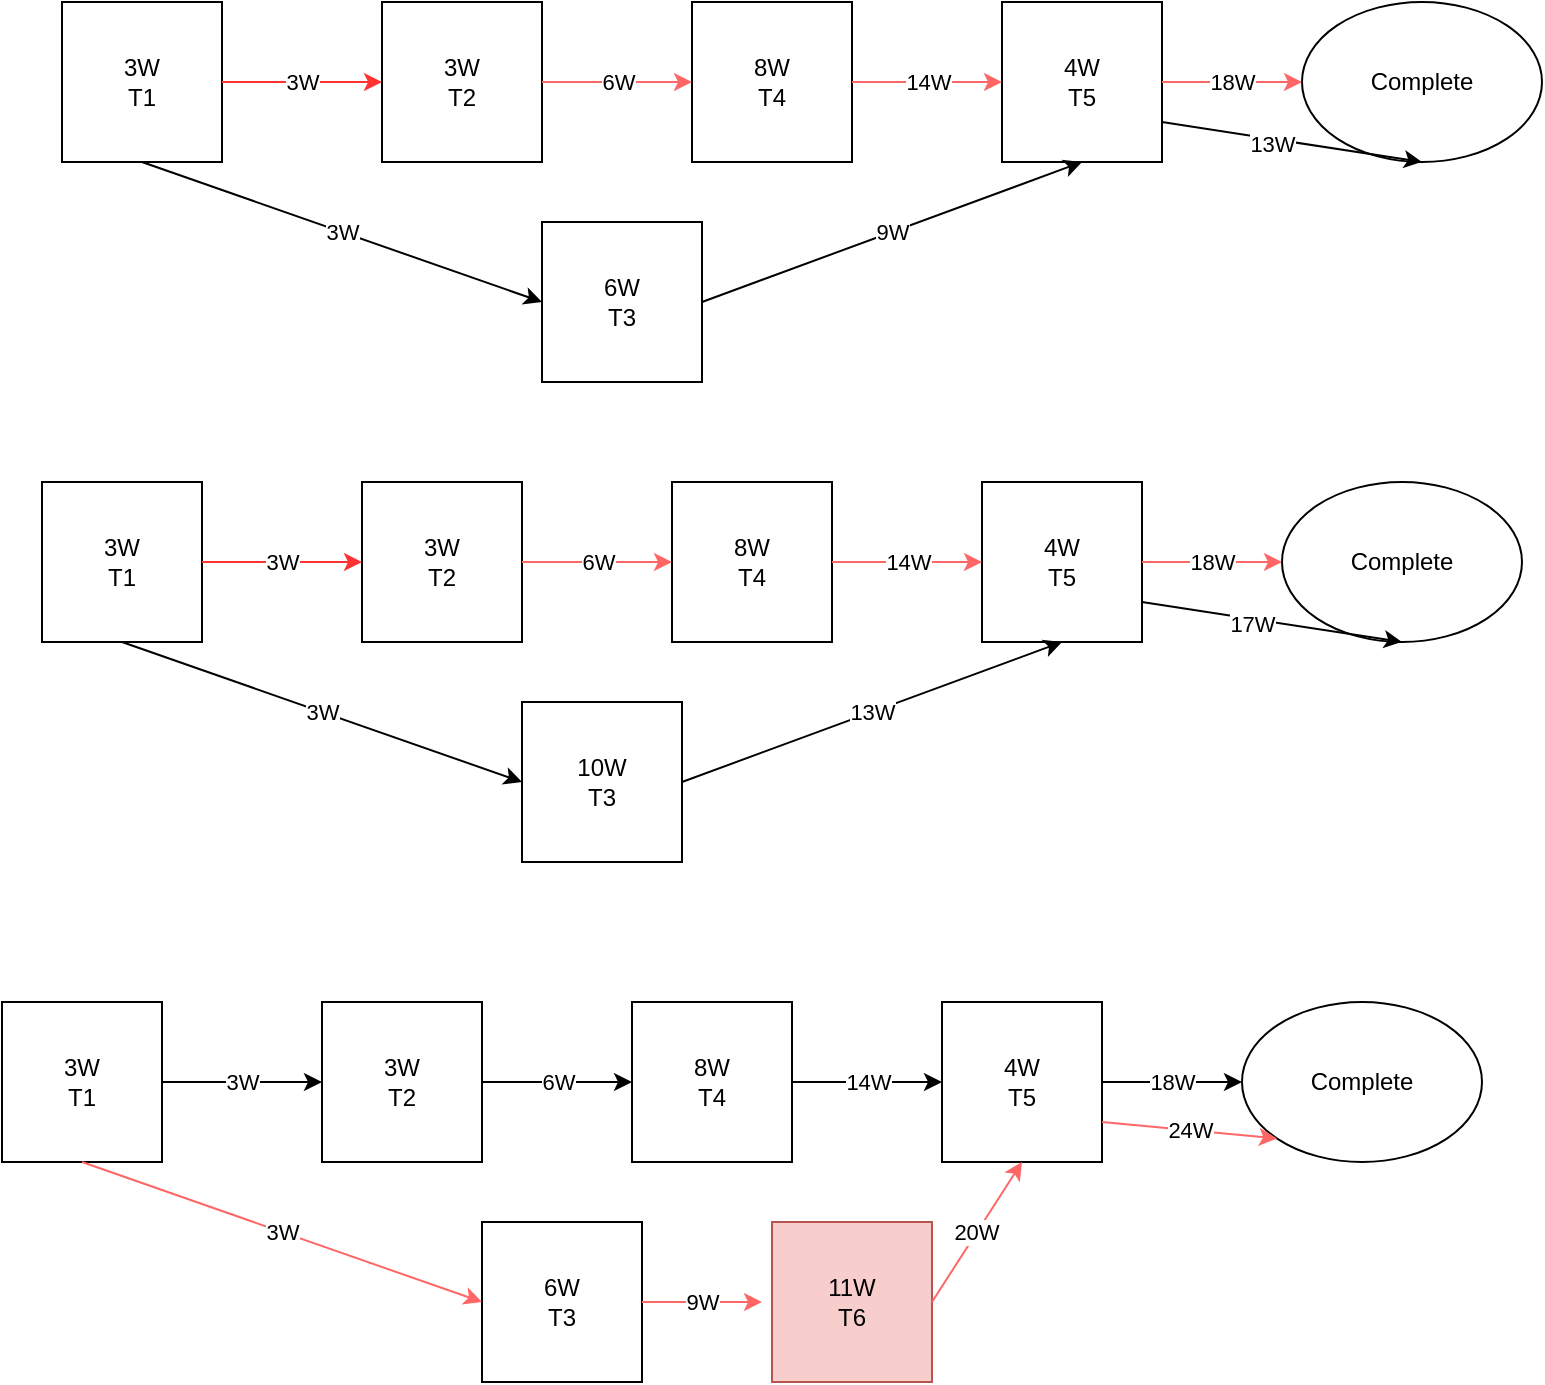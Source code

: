 <mxfile version="20.3.6" type="github">
  <diagram id="uQ6q72rI14FIpOOZ1RLg" name="Page-1">
    <mxGraphModel dx="1024" dy="537" grid="1" gridSize="10" guides="1" tooltips="1" connect="1" arrows="1" fold="1" page="1" pageScale="1" pageWidth="1169" pageHeight="827" math="0" shadow="0">
      <root>
        <mxCell id="0" />
        <mxCell id="1" parent="0" />
        <mxCell id="e8Ucd3IMLuHMV7pk7r8x-1" value="3W&lt;br&gt;T1" style="whiteSpace=wrap;html=1;aspect=fixed;" vertex="1" parent="1">
          <mxGeometry x="190" y="210" width="80" height="80" as="geometry" />
        </mxCell>
        <mxCell id="e8Ucd3IMLuHMV7pk7r8x-6" value="3W&lt;br&gt;T2" style="whiteSpace=wrap;html=1;aspect=fixed;" vertex="1" parent="1">
          <mxGeometry x="350" y="210" width="80" height="80" as="geometry" />
        </mxCell>
        <mxCell id="e8Ucd3IMLuHMV7pk7r8x-7" value="8W&lt;br&gt;T4" style="whiteSpace=wrap;html=1;aspect=fixed;" vertex="1" parent="1">
          <mxGeometry x="505" y="210" width="80" height="80" as="geometry" />
        </mxCell>
        <mxCell id="e8Ucd3IMLuHMV7pk7r8x-8" value="4W&lt;br&gt;T5" style="whiteSpace=wrap;html=1;aspect=fixed;" vertex="1" parent="1">
          <mxGeometry x="660" y="210" width="80" height="80" as="geometry" />
        </mxCell>
        <mxCell id="e8Ucd3IMLuHMV7pk7r8x-9" value="6W&lt;br&gt;T3" style="whiteSpace=wrap;html=1;aspect=fixed;" vertex="1" parent="1">
          <mxGeometry x="430" y="320" width="80" height="80" as="geometry" />
        </mxCell>
        <mxCell id="e8Ucd3IMLuHMV7pk7r8x-10" value="3W" style="endArrow=classic;html=1;rounded=0;exitX=1;exitY=0.5;exitDx=0;exitDy=0;strokeColor=#FF3333;" edge="1" parent="1" source="e8Ucd3IMLuHMV7pk7r8x-1" target="e8Ucd3IMLuHMV7pk7r8x-6">
          <mxGeometry width="50" height="50" relative="1" as="geometry">
            <mxPoint x="500" y="330" as="sourcePoint" />
            <mxPoint x="550" y="280" as="targetPoint" />
          </mxGeometry>
        </mxCell>
        <mxCell id="e8Ucd3IMLuHMV7pk7r8x-12" value="6W" style="endArrow=classic;html=1;rounded=0;exitX=1;exitY=0.5;exitDx=0;exitDy=0;entryX=0;entryY=0.5;entryDx=0;entryDy=0;strokeColor=#FF6666;" edge="1" parent="1" source="e8Ucd3IMLuHMV7pk7r8x-6" target="e8Ucd3IMLuHMV7pk7r8x-7">
          <mxGeometry width="50" height="50" relative="1" as="geometry">
            <mxPoint x="500" y="330" as="sourcePoint" />
            <mxPoint x="550" y="280" as="targetPoint" />
          </mxGeometry>
        </mxCell>
        <mxCell id="e8Ucd3IMLuHMV7pk7r8x-13" value="14W" style="endArrow=classic;html=1;rounded=0;exitX=1;exitY=0.5;exitDx=0;exitDy=0;entryX=0;entryY=0.5;entryDx=0;entryDy=0;strokeColor=#FF6666;" edge="1" parent="1" source="e8Ucd3IMLuHMV7pk7r8x-7" target="e8Ucd3IMLuHMV7pk7r8x-8">
          <mxGeometry width="50" height="50" relative="1" as="geometry">
            <mxPoint x="500" y="330" as="sourcePoint" />
            <mxPoint x="550" y="280" as="targetPoint" />
          </mxGeometry>
        </mxCell>
        <mxCell id="e8Ucd3IMLuHMV7pk7r8x-14" value="3W" style="endArrow=classic;html=1;rounded=0;exitX=0.5;exitY=1;exitDx=0;exitDy=0;entryX=0;entryY=0.5;entryDx=0;entryDy=0;" edge="1" parent="1" source="e8Ucd3IMLuHMV7pk7r8x-1" target="e8Ucd3IMLuHMV7pk7r8x-9">
          <mxGeometry width="50" height="50" relative="1" as="geometry">
            <mxPoint x="500" y="330" as="sourcePoint" />
            <mxPoint x="550" y="280" as="targetPoint" />
          </mxGeometry>
        </mxCell>
        <mxCell id="e8Ucd3IMLuHMV7pk7r8x-15" value="9W" style="endArrow=classic;html=1;rounded=0;exitX=1;exitY=0.5;exitDx=0;exitDy=0;entryX=0.5;entryY=1;entryDx=0;entryDy=0;" edge="1" parent="1" source="e8Ucd3IMLuHMV7pk7r8x-9" target="e8Ucd3IMLuHMV7pk7r8x-8">
          <mxGeometry width="50" height="50" relative="1" as="geometry">
            <mxPoint x="530" y="430" as="sourcePoint" />
            <mxPoint x="580" y="380" as="targetPoint" />
          </mxGeometry>
        </mxCell>
        <mxCell id="e8Ucd3IMLuHMV7pk7r8x-16" value="Complete" style="ellipse;whiteSpace=wrap;html=1;" vertex="1" parent="1">
          <mxGeometry x="810" y="210" width="120" height="80" as="geometry" />
        </mxCell>
        <mxCell id="e8Ucd3IMLuHMV7pk7r8x-17" value="18W" style="endArrow=classic;html=1;rounded=0;exitX=1;exitY=0.5;exitDx=0;exitDy=0;entryX=0;entryY=0.5;entryDx=0;entryDy=0;strokeColor=#FF6666;" edge="1" parent="1" source="e8Ucd3IMLuHMV7pk7r8x-8" target="e8Ucd3IMLuHMV7pk7r8x-16">
          <mxGeometry width="50" height="50" relative="1" as="geometry">
            <mxPoint x="500" y="330" as="sourcePoint" />
            <mxPoint x="550" y="280" as="targetPoint" />
          </mxGeometry>
        </mxCell>
        <mxCell id="e8Ucd3IMLuHMV7pk7r8x-18" value="" style="endArrow=classic;html=1;rounded=0;entryX=0.5;entryY=1;entryDx=0;entryDy=0;exitX=1;exitY=0.75;exitDx=0;exitDy=0;" edge="1" parent="1" source="e8Ucd3IMLuHMV7pk7r8x-8" target="e8Ucd3IMLuHMV7pk7r8x-16">
          <mxGeometry width="50" height="50" relative="1" as="geometry">
            <mxPoint x="500" y="330" as="sourcePoint" />
            <mxPoint x="550" y="280" as="targetPoint" />
          </mxGeometry>
        </mxCell>
        <mxCell id="e8Ucd3IMLuHMV7pk7r8x-19" value="13W" style="edgeLabel;html=1;align=center;verticalAlign=middle;resizable=0;points=[];" vertex="1" connectable="0" parent="e8Ucd3IMLuHMV7pk7r8x-18">
          <mxGeometry x="-0.159" y="-2" relative="1" as="geometry">
            <mxPoint as="offset" />
          </mxGeometry>
        </mxCell>
        <mxCell id="e8Ucd3IMLuHMV7pk7r8x-21" value="3W&lt;br&gt;T1" style="whiteSpace=wrap;html=1;aspect=fixed;" vertex="1" parent="1">
          <mxGeometry x="180" y="450" width="80" height="80" as="geometry" />
        </mxCell>
        <mxCell id="e8Ucd3IMLuHMV7pk7r8x-22" value="3W&lt;br&gt;T2" style="whiteSpace=wrap;html=1;aspect=fixed;" vertex="1" parent="1">
          <mxGeometry x="340" y="450" width="80" height="80" as="geometry" />
        </mxCell>
        <mxCell id="e8Ucd3IMLuHMV7pk7r8x-23" value="8W&lt;br&gt;T4" style="whiteSpace=wrap;html=1;aspect=fixed;" vertex="1" parent="1">
          <mxGeometry x="495" y="450" width="80" height="80" as="geometry" />
        </mxCell>
        <mxCell id="e8Ucd3IMLuHMV7pk7r8x-24" value="4W&lt;br&gt;T5" style="whiteSpace=wrap;html=1;aspect=fixed;" vertex="1" parent="1">
          <mxGeometry x="650" y="450" width="80" height="80" as="geometry" />
        </mxCell>
        <mxCell id="e8Ucd3IMLuHMV7pk7r8x-25" value="10W&lt;br&gt;T3" style="whiteSpace=wrap;html=1;aspect=fixed;" vertex="1" parent="1">
          <mxGeometry x="420" y="560" width="80" height="80" as="geometry" />
        </mxCell>
        <mxCell id="e8Ucd3IMLuHMV7pk7r8x-26" value="3W" style="endArrow=classic;html=1;rounded=0;exitX=1;exitY=0.5;exitDx=0;exitDy=0;strokeColor=#FF3333;" edge="1" parent="1" source="e8Ucd3IMLuHMV7pk7r8x-21" target="e8Ucd3IMLuHMV7pk7r8x-22">
          <mxGeometry width="50" height="50" relative="1" as="geometry">
            <mxPoint x="490" y="570" as="sourcePoint" />
            <mxPoint x="540" y="520" as="targetPoint" />
          </mxGeometry>
        </mxCell>
        <mxCell id="e8Ucd3IMLuHMV7pk7r8x-27" value="6W" style="endArrow=classic;html=1;rounded=0;exitX=1;exitY=0.5;exitDx=0;exitDy=0;entryX=0;entryY=0.5;entryDx=0;entryDy=0;strokeColor=#FF6666;" edge="1" parent="1" source="e8Ucd3IMLuHMV7pk7r8x-22" target="e8Ucd3IMLuHMV7pk7r8x-23">
          <mxGeometry width="50" height="50" relative="1" as="geometry">
            <mxPoint x="490" y="570" as="sourcePoint" />
            <mxPoint x="540" y="520" as="targetPoint" />
          </mxGeometry>
        </mxCell>
        <mxCell id="e8Ucd3IMLuHMV7pk7r8x-28" value="14W" style="endArrow=classic;html=1;rounded=0;exitX=1;exitY=0.5;exitDx=0;exitDy=0;entryX=0;entryY=0.5;entryDx=0;entryDy=0;strokeColor=#FF6666;" edge="1" parent="1" source="e8Ucd3IMLuHMV7pk7r8x-23" target="e8Ucd3IMLuHMV7pk7r8x-24">
          <mxGeometry width="50" height="50" relative="1" as="geometry">
            <mxPoint x="490" y="570" as="sourcePoint" />
            <mxPoint x="540" y="520" as="targetPoint" />
          </mxGeometry>
        </mxCell>
        <mxCell id="e8Ucd3IMLuHMV7pk7r8x-29" value="3W" style="endArrow=classic;html=1;rounded=0;exitX=0.5;exitY=1;exitDx=0;exitDy=0;entryX=0;entryY=0.5;entryDx=0;entryDy=0;" edge="1" parent="1" source="e8Ucd3IMLuHMV7pk7r8x-21" target="e8Ucd3IMLuHMV7pk7r8x-25">
          <mxGeometry width="50" height="50" relative="1" as="geometry">
            <mxPoint x="490" y="570" as="sourcePoint" />
            <mxPoint x="540" y="520" as="targetPoint" />
          </mxGeometry>
        </mxCell>
        <mxCell id="e8Ucd3IMLuHMV7pk7r8x-30" value="13W" style="endArrow=classic;html=1;rounded=0;exitX=1;exitY=0.5;exitDx=0;exitDy=0;entryX=0.5;entryY=1;entryDx=0;entryDy=0;" edge="1" parent="1" source="e8Ucd3IMLuHMV7pk7r8x-25" target="e8Ucd3IMLuHMV7pk7r8x-24">
          <mxGeometry width="50" height="50" relative="1" as="geometry">
            <mxPoint x="520" y="670" as="sourcePoint" />
            <mxPoint x="570" y="620" as="targetPoint" />
          </mxGeometry>
        </mxCell>
        <mxCell id="e8Ucd3IMLuHMV7pk7r8x-31" value="Complete" style="ellipse;whiteSpace=wrap;html=1;" vertex="1" parent="1">
          <mxGeometry x="800" y="450" width="120" height="80" as="geometry" />
        </mxCell>
        <mxCell id="e8Ucd3IMLuHMV7pk7r8x-32" value="18W" style="endArrow=classic;html=1;rounded=0;exitX=1;exitY=0.5;exitDx=0;exitDy=0;entryX=0;entryY=0.5;entryDx=0;entryDy=0;strokeColor=#FF6666;" edge="1" parent="1" source="e8Ucd3IMLuHMV7pk7r8x-24" target="e8Ucd3IMLuHMV7pk7r8x-31">
          <mxGeometry width="50" height="50" relative="1" as="geometry">
            <mxPoint x="490" y="570" as="sourcePoint" />
            <mxPoint x="540" y="520" as="targetPoint" />
          </mxGeometry>
        </mxCell>
        <mxCell id="e8Ucd3IMLuHMV7pk7r8x-33" value="" style="endArrow=classic;html=1;rounded=0;entryX=0.5;entryY=1;entryDx=0;entryDy=0;exitX=1;exitY=0.75;exitDx=0;exitDy=0;" edge="1" parent="1" source="e8Ucd3IMLuHMV7pk7r8x-24" target="e8Ucd3IMLuHMV7pk7r8x-31">
          <mxGeometry width="50" height="50" relative="1" as="geometry">
            <mxPoint x="490" y="570" as="sourcePoint" />
            <mxPoint x="540" y="520" as="targetPoint" />
          </mxGeometry>
        </mxCell>
        <mxCell id="e8Ucd3IMLuHMV7pk7r8x-34" value="17W" style="edgeLabel;html=1;align=center;verticalAlign=middle;resizable=0;points=[];" vertex="1" connectable="0" parent="e8Ucd3IMLuHMV7pk7r8x-33">
          <mxGeometry x="-0.159" y="-2" relative="1" as="geometry">
            <mxPoint as="offset" />
          </mxGeometry>
        </mxCell>
        <mxCell id="e8Ucd3IMLuHMV7pk7r8x-35" value="3W&lt;br&gt;T1" style="whiteSpace=wrap;html=1;aspect=fixed;" vertex="1" parent="1">
          <mxGeometry x="160" y="710" width="80" height="80" as="geometry" />
        </mxCell>
        <mxCell id="e8Ucd3IMLuHMV7pk7r8x-36" value="3W&lt;br&gt;T2" style="whiteSpace=wrap;html=1;aspect=fixed;" vertex="1" parent="1">
          <mxGeometry x="320" y="710" width="80" height="80" as="geometry" />
        </mxCell>
        <mxCell id="e8Ucd3IMLuHMV7pk7r8x-37" value="8W&lt;br&gt;T4" style="whiteSpace=wrap;html=1;aspect=fixed;" vertex="1" parent="1">
          <mxGeometry x="475" y="710" width="80" height="80" as="geometry" />
        </mxCell>
        <mxCell id="e8Ucd3IMLuHMV7pk7r8x-38" value="4W&lt;br&gt;T5" style="whiteSpace=wrap;html=1;aspect=fixed;" vertex="1" parent="1">
          <mxGeometry x="630" y="710" width="80" height="80" as="geometry" />
        </mxCell>
        <mxCell id="e8Ucd3IMLuHMV7pk7r8x-39" value="6W&lt;br&gt;T3" style="whiteSpace=wrap;html=1;aspect=fixed;" vertex="1" parent="1">
          <mxGeometry x="400" y="820" width="80" height="80" as="geometry" />
        </mxCell>
        <mxCell id="e8Ucd3IMLuHMV7pk7r8x-40" value="3W" style="endArrow=classic;html=1;rounded=0;exitX=1;exitY=0.5;exitDx=0;exitDy=0;strokeColor=#000000;" edge="1" parent="1" source="e8Ucd3IMLuHMV7pk7r8x-35" target="e8Ucd3IMLuHMV7pk7r8x-36">
          <mxGeometry width="50" height="50" relative="1" as="geometry">
            <mxPoint x="470" y="830" as="sourcePoint" />
            <mxPoint x="520" y="780" as="targetPoint" />
          </mxGeometry>
        </mxCell>
        <mxCell id="e8Ucd3IMLuHMV7pk7r8x-41" value="6W" style="endArrow=classic;html=1;rounded=0;exitX=1;exitY=0.5;exitDx=0;exitDy=0;entryX=0;entryY=0.5;entryDx=0;entryDy=0;strokeColor=#000000;" edge="1" parent="1" source="e8Ucd3IMLuHMV7pk7r8x-36" target="e8Ucd3IMLuHMV7pk7r8x-37">
          <mxGeometry width="50" height="50" relative="1" as="geometry">
            <mxPoint x="470" y="830" as="sourcePoint" />
            <mxPoint x="520" y="780" as="targetPoint" />
          </mxGeometry>
        </mxCell>
        <mxCell id="e8Ucd3IMLuHMV7pk7r8x-42" value="14W" style="endArrow=classic;html=1;rounded=0;exitX=1;exitY=0.5;exitDx=0;exitDy=0;entryX=0;entryY=0.5;entryDx=0;entryDy=0;strokeColor=#000000;" edge="1" parent="1" source="e8Ucd3IMLuHMV7pk7r8x-37" target="e8Ucd3IMLuHMV7pk7r8x-38">
          <mxGeometry width="50" height="50" relative="1" as="geometry">
            <mxPoint x="470" y="830" as="sourcePoint" />
            <mxPoint x="520" y="780" as="targetPoint" />
          </mxGeometry>
        </mxCell>
        <mxCell id="e8Ucd3IMLuHMV7pk7r8x-43" value="3W" style="endArrow=classic;html=1;rounded=0;exitX=0.5;exitY=1;exitDx=0;exitDy=0;entryX=0;entryY=0.5;entryDx=0;entryDy=0;strokeColor=#FF6666;" edge="1" parent="1" source="e8Ucd3IMLuHMV7pk7r8x-35" target="e8Ucd3IMLuHMV7pk7r8x-39">
          <mxGeometry width="50" height="50" relative="1" as="geometry">
            <mxPoint x="470" y="830" as="sourcePoint" />
            <mxPoint x="520" y="780" as="targetPoint" />
          </mxGeometry>
        </mxCell>
        <mxCell id="e8Ucd3IMLuHMV7pk7r8x-45" value="Complete" style="ellipse;whiteSpace=wrap;html=1;" vertex="1" parent="1">
          <mxGeometry x="780" y="710" width="120" height="80" as="geometry" />
        </mxCell>
        <mxCell id="e8Ucd3IMLuHMV7pk7r8x-46" value="18W" style="endArrow=classic;html=1;rounded=0;exitX=1;exitY=0.5;exitDx=0;exitDy=0;entryX=0;entryY=0.5;entryDx=0;entryDy=0;strokeColor=#000000;" edge="1" parent="1" source="e8Ucd3IMLuHMV7pk7r8x-38" target="e8Ucd3IMLuHMV7pk7r8x-45">
          <mxGeometry width="50" height="50" relative="1" as="geometry">
            <mxPoint x="470" y="830" as="sourcePoint" />
            <mxPoint x="520" y="780" as="targetPoint" />
          </mxGeometry>
        </mxCell>
        <mxCell id="e8Ucd3IMLuHMV7pk7r8x-49" value="11W&lt;br&gt;T6" style="whiteSpace=wrap;html=1;aspect=fixed;fillColor=#f8cecc;strokeColor=#b85450;" vertex="1" parent="1">
          <mxGeometry x="545" y="820" width="80" height="80" as="geometry" />
        </mxCell>
        <mxCell id="e8Ucd3IMLuHMV7pk7r8x-50" value="9W" style="endArrow=classic;html=1;rounded=0;strokeColor=#FF6666;exitX=1;exitY=0.5;exitDx=0;exitDy=0;" edge="1" parent="1" source="e8Ucd3IMLuHMV7pk7r8x-39">
          <mxGeometry width="50" height="50" relative="1" as="geometry">
            <mxPoint x="500" y="740" as="sourcePoint" />
            <mxPoint x="540" y="860" as="targetPoint" />
          </mxGeometry>
        </mxCell>
        <mxCell id="e8Ucd3IMLuHMV7pk7r8x-51" value="20W" style="endArrow=classic;html=1;rounded=0;strokeColor=#FF6666;entryX=0.5;entryY=1;entryDx=0;entryDy=0;exitX=1;exitY=0.5;exitDx=0;exitDy=0;" edge="1" parent="1" source="e8Ucd3IMLuHMV7pk7r8x-49" target="e8Ucd3IMLuHMV7pk7r8x-38">
          <mxGeometry width="50" height="50" relative="1" as="geometry">
            <mxPoint x="620" y="890" as="sourcePoint" />
            <mxPoint x="670" y="840" as="targetPoint" />
          </mxGeometry>
        </mxCell>
        <mxCell id="e8Ucd3IMLuHMV7pk7r8x-52" value="24W" style="endArrow=classic;html=1;rounded=0;strokeColor=#FF6666;exitX=1;exitY=0.75;exitDx=0;exitDy=0;entryX=0;entryY=1;entryDx=0;entryDy=0;" edge="1" parent="1" source="e8Ucd3IMLuHMV7pk7r8x-38" target="e8Ucd3IMLuHMV7pk7r8x-45">
          <mxGeometry width="50" height="50" relative="1" as="geometry">
            <mxPoint x="60" y="910" as="sourcePoint" />
            <mxPoint x="110" y="860" as="targetPoint" />
          </mxGeometry>
        </mxCell>
      </root>
    </mxGraphModel>
  </diagram>
</mxfile>
